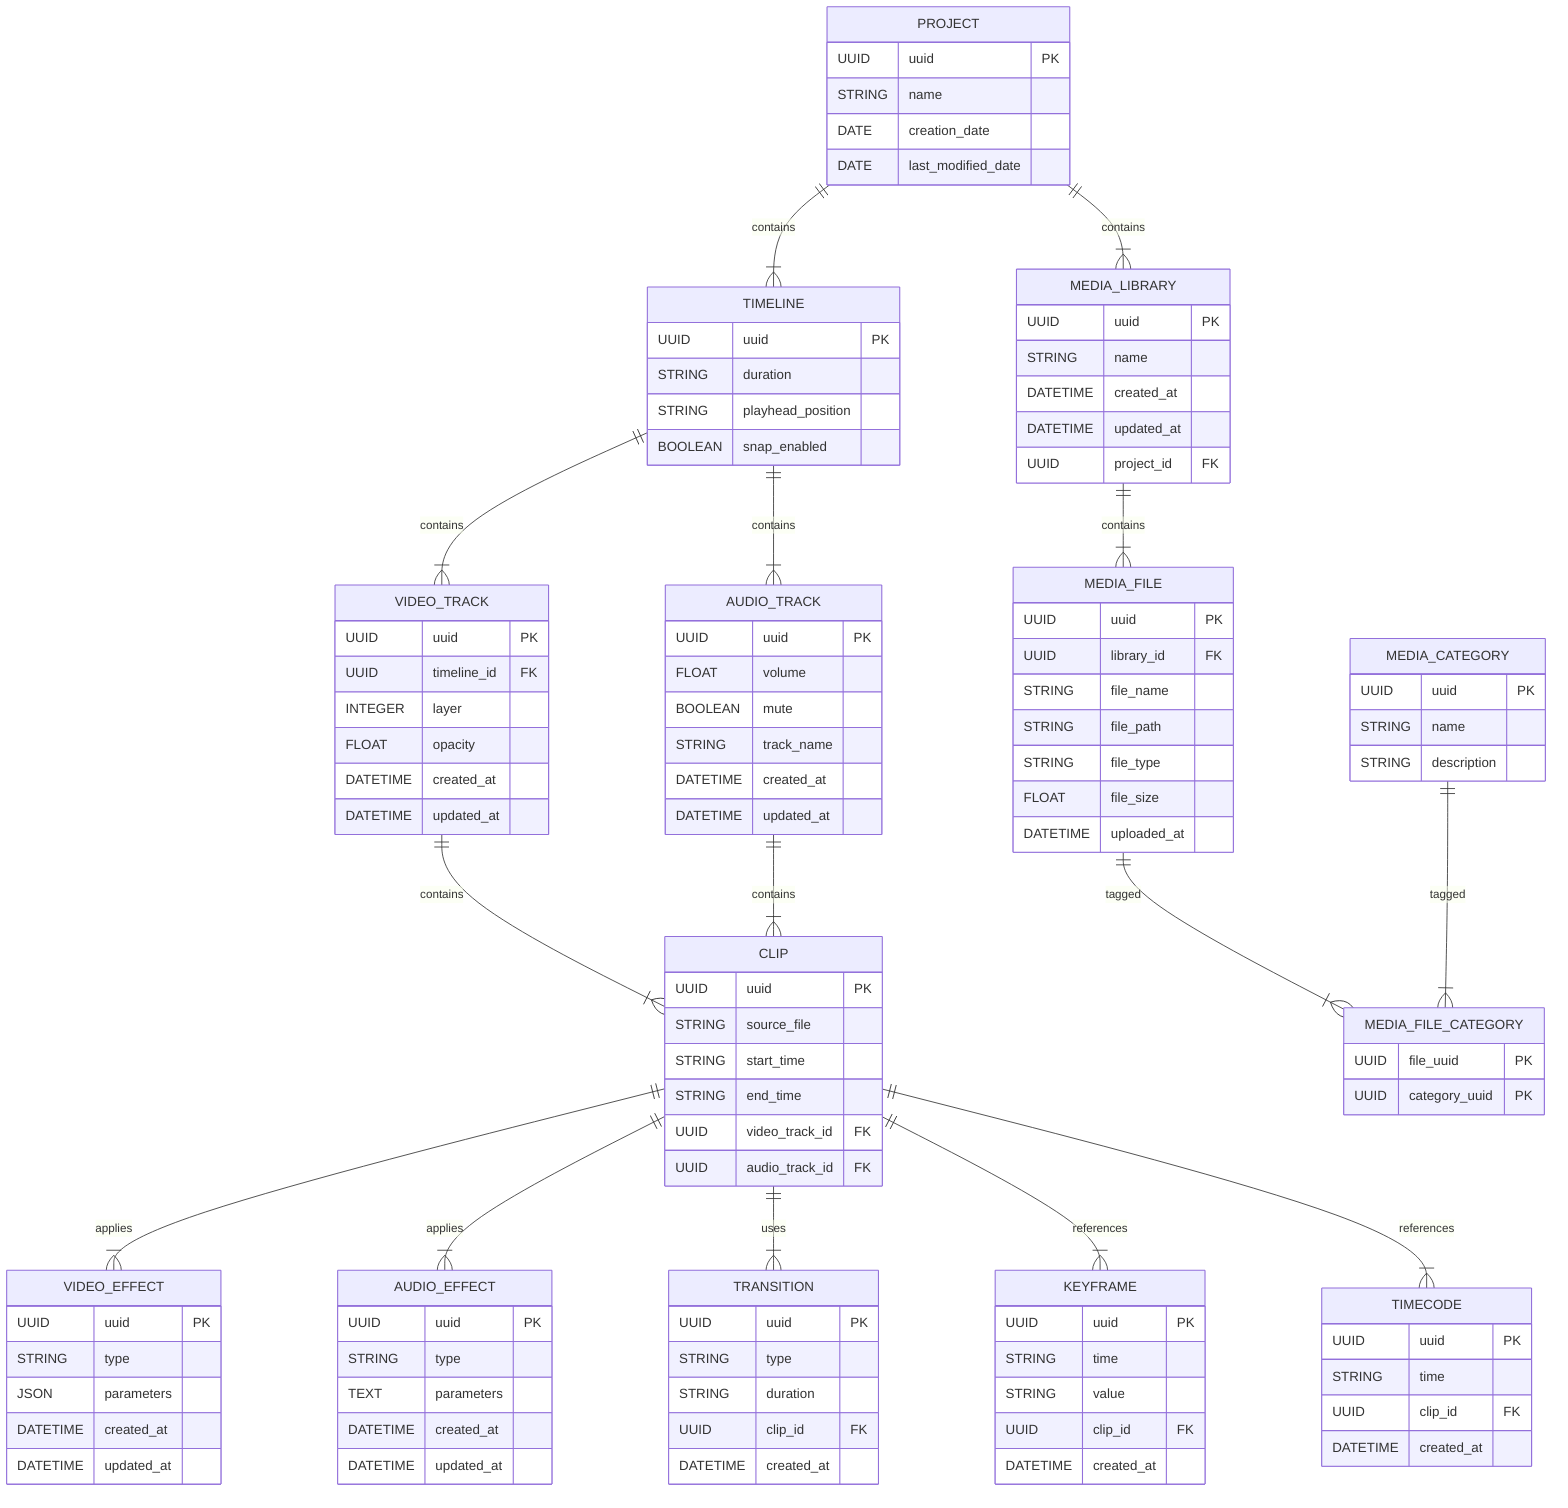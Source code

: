 erDiagram
%%========== ENTITIES ==========%%
PROJECT {
  UUID uuid PK
  STRING name
  DATE creation_date
  DATE last_modified_date
}

TIMELINE {
  UUID uuid PK
  STRING duration
  STRING playhead_position
  BOOLEAN snap_enabled
}

AUDIO_TRACK {
  UUID uuid PK
  FLOAT volume
  BOOLEAN mute
  STRING track_name
  DATETIME created_at
  DATETIME updated_at
}

VIDEO_TRACK {
  UUID uuid PK
  UUID timeline_id FK
  INTEGER layer
  FLOAT opacity
  DATETIME created_at
  DATETIME updated_at
}

CLIP {
  UUID uuid PK
  STRING source_file
  STRING start_time
  STRING end_time
  UUID video_track_id FK
  UUID audio_track_id FK
}

VIDEO_EFFECT {
  UUID uuid PK
  STRING type
  JSON parameters
  DATETIME created_at
  DATETIME updated_at
}

AUDIO_EFFECT {
  UUID uuid PK
  STRING type
  TEXT parameters
  DATETIME created_at
  DATETIME updated_at
}

TRANSITION {
  UUID uuid PK
  STRING type
  STRING duration
  UUID clip_id FK
  DATETIME created_at
}

KEYFRAME {
  UUID uuid PK
  STRING time
  STRING value
  UUID clip_id FK
  DATETIME created_at
}

TIMECODE {
  UUID uuid PK
  STRING time
  UUID clip_id FK
  DATETIME created_at
}

MEDIA_LIBRARY {
  UUID uuid PK
  STRING name
  DATETIME created_at
  DATETIME updated_at
  UUID project_id FK
}

MEDIA_FILE {
  UUID uuid PK
  UUID library_id FK
  STRING file_name
  STRING file_path
  STRING file_type
  FLOAT file_size
  DATETIME uploaded_at
}

MEDIA_CATEGORY {
  UUID uuid PK
  STRING name
  STRING description
}

MEDIA_FILE_CATEGORY {
  UUID file_uuid PK
  UUID category_uuid PK
}

%%========== RELATIONSHIPS ==========%%

PROJECT ||--|{ TIMELINE : contains
PROJECT ||--|{ MEDIA_LIBRARY : contains

TIMELINE ||--|{ VIDEO_TRACK : contains
TIMELINE ||--|{ AUDIO_TRACK : contains

VIDEO_TRACK ||--|{ CLIP : contains
AUDIO_TRACK ||--|{ CLIP : contains

CLIP ||--|{ VIDEO_EFFECT : applies
CLIP ||--|{ AUDIO_EFFECT : applies
CLIP ||--|{ TRANSITION : uses
CLIP ||--|{ KEYFRAME : references
CLIP ||--|{ TIMECODE : references

MEDIA_LIBRARY ||--|{ MEDIA_FILE : contains
MEDIA_FILE ||--|{ MEDIA_FILE_CATEGORY : tagged
MEDIA_CATEGORY ||--|{ MEDIA_FILE_CATEGORY : tagged